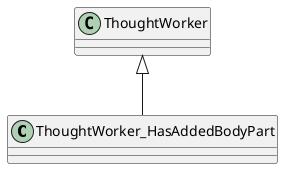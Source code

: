 @startuml
class ThoughtWorker_HasAddedBodyPart {
}
ThoughtWorker <|-- ThoughtWorker_HasAddedBodyPart
@enduml
